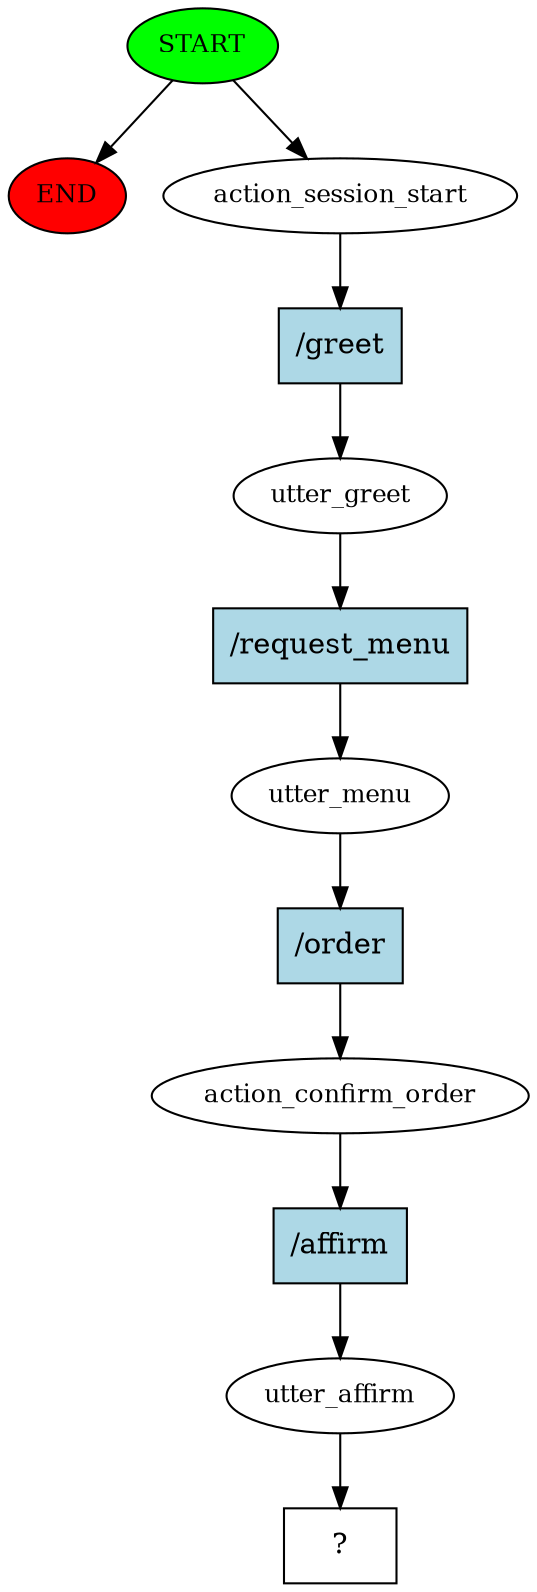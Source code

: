 digraph  {
0 [class="start active", fillcolor=green, fontsize=12, label=START, style=filled];
"-1" [class=end, fillcolor=red, fontsize=12, label=END, style=filled];
1 [class=active, fontsize=12, label=action_session_start];
2 [class=active, fontsize=12, label=utter_greet];
3 [class=active, fontsize=12, label=utter_menu];
4 [class=active, fontsize=12, label=action_confirm_order];
5 [class=active, fontsize=12, label=utter_affirm];
6 [class="intent dashed active", label="  ?  ", shape=rect];
7 [class="intent active", fillcolor=lightblue, label="/greet", shape=rect, style=filled];
8 [class="intent active", fillcolor=lightblue, label="/request_menu", shape=rect, style=filled];
9 [class="intent active", fillcolor=lightblue, label="/order", shape=rect, style=filled];
10 [class="intent active", fillcolor=lightblue, label="/affirm", shape=rect, style=filled];
0 -> "-1"  [class="", key=NONE, label=""];
0 -> 1  [class=active, key=NONE, label=""];
1 -> 7  [class=active, key=0];
2 -> 8  [class=active, key=0];
3 -> 9  [class=active, key=0];
4 -> 10  [class=active, key=0];
5 -> 6  [class=active, key=NONE, label=""];
7 -> 2  [class=active, key=0];
8 -> 3  [class=active, key=0];
9 -> 4  [class=active, key=0];
10 -> 5  [class=active, key=0];
}
